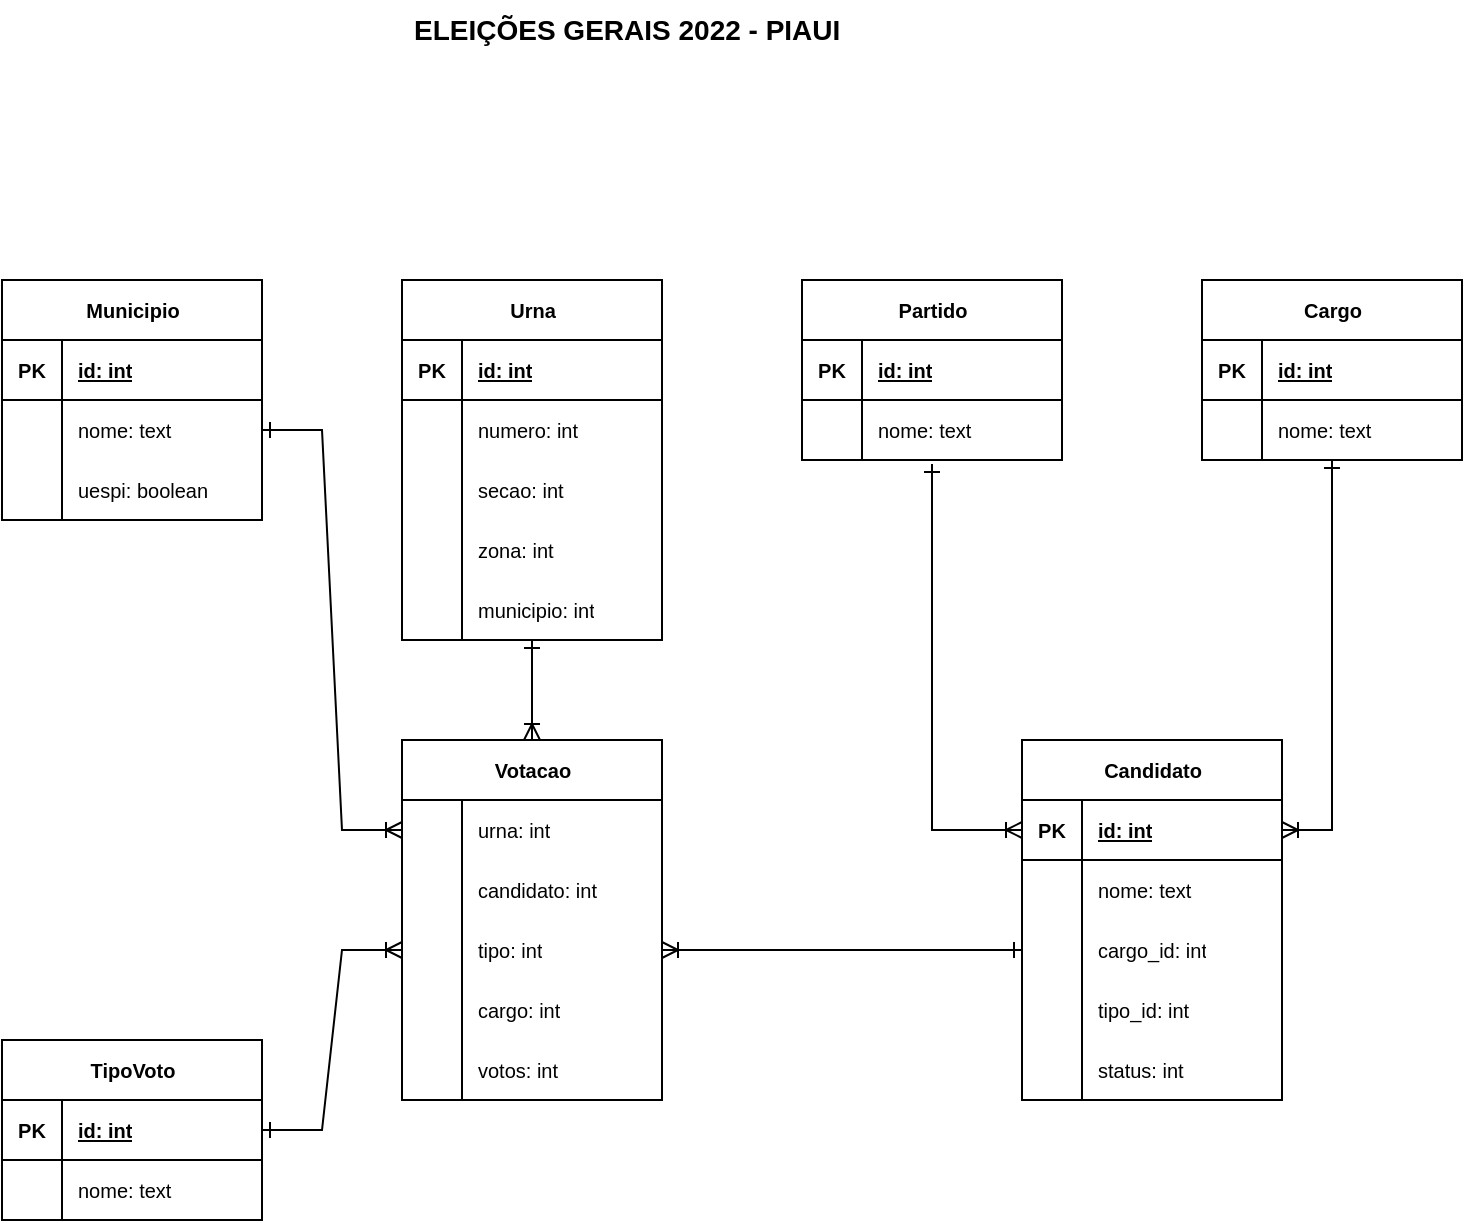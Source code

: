 <mxfile version="27.1.1">
  <diagram id="R2lEEEUBdFMjLlhIrx00" name="Page-1">
    <mxGraphModel dx="815" dy="437" grid="1" gridSize="10" guides="1" tooltips="1" connect="1" arrows="1" fold="1" page="1" pageScale="1" pageWidth="850" pageHeight="1100" math="0" shadow="0" extFonts="Permanent Marker^https://fonts.googleapis.com/css?family=Permanent+Marker">
      <root>
        <mxCell id="0" />
        <mxCell id="1" parent="0" />
        <mxCell id="AQKRHxxv-A2eePBHmz65-8" value="Municipio" style="shape=table;startSize=30;container=1;collapsible=1;childLayout=tableLayout;fixedRows=1;rowLines=0;fontStyle=1;align=center;resizeLast=1;html=1;fontSize=10;" parent="1" vertex="1">
          <mxGeometry x="80" y="200" width="130" height="120" as="geometry" />
        </mxCell>
        <mxCell id="AQKRHxxv-A2eePBHmz65-9" value="" style="shape=tableRow;horizontal=0;startSize=0;swimlaneHead=0;swimlaneBody=0;fillColor=none;collapsible=0;dropTarget=0;points=[[0,0.5],[1,0.5]];portConstraint=eastwest;top=0;left=0;right=0;bottom=1;fontSize=10;" parent="AQKRHxxv-A2eePBHmz65-8" vertex="1">
          <mxGeometry y="30" width="130" height="30" as="geometry" />
        </mxCell>
        <mxCell id="AQKRHxxv-A2eePBHmz65-10" value="PK" style="shape=partialRectangle;connectable=0;fillColor=none;top=0;left=0;bottom=0;right=0;fontStyle=1;overflow=hidden;whiteSpace=wrap;html=1;fontSize=10;" parent="AQKRHxxv-A2eePBHmz65-9" vertex="1">
          <mxGeometry width="30" height="30" as="geometry">
            <mxRectangle width="30" height="30" as="alternateBounds" />
          </mxGeometry>
        </mxCell>
        <mxCell id="AQKRHxxv-A2eePBHmz65-11" value="id: int" style="shape=partialRectangle;connectable=0;fillColor=none;top=0;left=0;bottom=0;right=0;align=left;spacingLeft=6;fontStyle=5;overflow=hidden;whiteSpace=wrap;html=1;fontSize=10;" parent="AQKRHxxv-A2eePBHmz65-9" vertex="1">
          <mxGeometry x="30" width="100" height="30" as="geometry">
            <mxRectangle width="100" height="30" as="alternateBounds" />
          </mxGeometry>
        </mxCell>
        <mxCell id="AQKRHxxv-A2eePBHmz65-12" value="" style="shape=tableRow;horizontal=0;startSize=0;swimlaneHead=0;swimlaneBody=0;fillColor=none;collapsible=0;dropTarget=0;points=[[0,0.5],[1,0.5]];portConstraint=eastwest;top=0;left=0;right=0;bottom=0;fontSize=10;" parent="AQKRHxxv-A2eePBHmz65-8" vertex="1">
          <mxGeometry y="60" width="130" height="30" as="geometry" />
        </mxCell>
        <mxCell id="AQKRHxxv-A2eePBHmz65-13" value="" style="shape=partialRectangle;connectable=0;fillColor=none;top=0;left=0;bottom=0;right=0;editable=1;overflow=hidden;whiteSpace=wrap;html=1;fontSize=10;" parent="AQKRHxxv-A2eePBHmz65-12" vertex="1">
          <mxGeometry width="30" height="30" as="geometry">
            <mxRectangle width="30" height="30" as="alternateBounds" />
          </mxGeometry>
        </mxCell>
        <mxCell id="AQKRHxxv-A2eePBHmz65-14" value="nome: text" style="shape=partialRectangle;connectable=0;fillColor=none;top=0;left=0;bottom=0;right=0;align=left;spacingLeft=6;overflow=hidden;whiteSpace=wrap;html=1;fontSize=10;" parent="AQKRHxxv-A2eePBHmz65-12" vertex="1">
          <mxGeometry x="30" width="100" height="30" as="geometry">
            <mxRectangle width="100" height="30" as="alternateBounds" />
          </mxGeometry>
        </mxCell>
        <mxCell id="AQKRHxxv-A2eePBHmz65-15" value="" style="shape=tableRow;horizontal=0;startSize=0;swimlaneHead=0;swimlaneBody=0;fillColor=none;collapsible=0;dropTarget=0;points=[[0,0.5],[1,0.5]];portConstraint=eastwest;top=0;left=0;right=0;bottom=0;fontSize=10;" parent="AQKRHxxv-A2eePBHmz65-8" vertex="1">
          <mxGeometry y="90" width="130" height="30" as="geometry" />
        </mxCell>
        <mxCell id="AQKRHxxv-A2eePBHmz65-16" value="" style="shape=partialRectangle;connectable=0;fillColor=none;top=0;left=0;bottom=0;right=0;editable=1;overflow=hidden;whiteSpace=wrap;html=1;fontSize=10;" parent="AQKRHxxv-A2eePBHmz65-15" vertex="1">
          <mxGeometry width="30" height="30" as="geometry">
            <mxRectangle width="30" height="30" as="alternateBounds" />
          </mxGeometry>
        </mxCell>
        <mxCell id="AQKRHxxv-A2eePBHmz65-17" value="uespi: boolean" style="shape=partialRectangle;connectable=0;fillColor=none;top=0;left=0;bottom=0;right=0;align=left;spacingLeft=6;overflow=hidden;whiteSpace=wrap;html=1;fontSize=10;" parent="AQKRHxxv-A2eePBHmz65-15" vertex="1">
          <mxGeometry x="30" width="100" height="30" as="geometry">
            <mxRectangle width="100" height="30" as="alternateBounds" />
          </mxGeometry>
        </mxCell>
        <mxCell id="AQKRHxxv-A2eePBHmz65-21" value="Partido" style="shape=table;startSize=30;container=1;collapsible=1;childLayout=tableLayout;fixedRows=1;rowLines=0;fontStyle=1;align=center;resizeLast=1;html=1;fontSize=10;" parent="1" vertex="1">
          <mxGeometry x="480" y="200" width="130" height="90" as="geometry" />
        </mxCell>
        <mxCell id="AQKRHxxv-A2eePBHmz65-22" value="" style="shape=tableRow;horizontal=0;startSize=0;swimlaneHead=0;swimlaneBody=0;fillColor=none;collapsible=0;dropTarget=0;points=[[0,0.5],[1,0.5]];portConstraint=eastwest;top=0;left=0;right=0;bottom=1;fontSize=10;" parent="AQKRHxxv-A2eePBHmz65-21" vertex="1">
          <mxGeometry y="30" width="130" height="30" as="geometry" />
        </mxCell>
        <mxCell id="AQKRHxxv-A2eePBHmz65-23" value="PK" style="shape=partialRectangle;connectable=0;fillColor=none;top=0;left=0;bottom=0;right=0;fontStyle=1;overflow=hidden;whiteSpace=wrap;html=1;fontSize=10;" parent="AQKRHxxv-A2eePBHmz65-22" vertex="1">
          <mxGeometry width="30" height="30" as="geometry">
            <mxRectangle width="30" height="30" as="alternateBounds" />
          </mxGeometry>
        </mxCell>
        <mxCell id="AQKRHxxv-A2eePBHmz65-24" value="id: int" style="shape=partialRectangle;connectable=0;fillColor=none;top=0;left=0;bottom=0;right=0;align=left;spacingLeft=6;fontStyle=5;overflow=hidden;whiteSpace=wrap;html=1;fontSize=10;" parent="AQKRHxxv-A2eePBHmz65-22" vertex="1">
          <mxGeometry x="30" width="100" height="30" as="geometry">
            <mxRectangle width="100" height="30" as="alternateBounds" />
          </mxGeometry>
        </mxCell>
        <mxCell id="AQKRHxxv-A2eePBHmz65-25" value="" style="shape=tableRow;horizontal=0;startSize=0;swimlaneHead=0;swimlaneBody=0;fillColor=none;collapsible=0;dropTarget=0;points=[[0,0.5],[1,0.5]];portConstraint=eastwest;top=0;left=0;right=0;bottom=0;fontSize=10;" parent="AQKRHxxv-A2eePBHmz65-21" vertex="1">
          <mxGeometry y="60" width="130" height="30" as="geometry" />
        </mxCell>
        <mxCell id="AQKRHxxv-A2eePBHmz65-26" value="" style="shape=partialRectangle;connectable=0;fillColor=none;top=0;left=0;bottom=0;right=0;editable=1;overflow=hidden;whiteSpace=wrap;html=1;fontSize=10;" parent="AQKRHxxv-A2eePBHmz65-25" vertex="1">
          <mxGeometry width="30" height="30" as="geometry">
            <mxRectangle width="30" height="30" as="alternateBounds" />
          </mxGeometry>
        </mxCell>
        <mxCell id="AQKRHxxv-A2eePBHmz65-27" value="nome: text" style="shape=partialRectangle;connectable=0;fillColor=none;top=0;left=0;bottom=0;right=0;align=left;spacingLeft=6;overflow=hidden;whiteSpace=wrap;html=1;fontSize=10;" parent="AQKRHxxv-A2eePBHmz65-25" vertex="1">
          <mxGeometry x="30" width="100" height="30" as="geometry">
            <mxRectangle width="100" height="30" as="alternateBounds" />
          </mxGeometry>
        </mxCell>
        <mxCell id="AQKRHxxv-A2eePBHmz65-93" style="edgeStyle=orthogonalEdgeStyle;rounded=0;orthogonalLoop=1;jettySize=auto;html=1;startArrow=ERone;startFill=0;endArrow=ERoneToMany;endFill=0;entryX=1;entryY=0.5;entryDx=0;entryDy=0;" parent="1" source="AQKRHxxv-A2eePBHmz65-31" target="AQKRHxxv-A2eePBHmz65-46" edge="1">
          <mxGeometry relative="1" as="geometry" />
        </mxCell>
        <mxCell id="AQKRHxxv-A2eePBHmz65-31" value="Cargo" style="shape=table;startSize=30;container=1;collapsible=1;childLayout=tableLayout;fixedRows=1;rowLines=0;fontStyle=1;align=center;resizeLast=1;html=1;fontSize=10;" parent="1" vertex="1">
          <mxGeometry x="680" y="200" width="130" height="90" as="geometry" />
        </mxCell>
        <mxCell id="AQKRHxxv-A2eePBHmz65-32" value="" style="shape=tableRow;horizontal=0;startSize=0;swimlaneHead=0;swimlaneBody=0;fillColor=none;collapsible=0;dropTarget=0;points=[[0,0.5],[1,0.5]];portConstraint=eastwest;top=0;left=0;right=0;bottom=1;fontSize=10;" parent="AQKRHxxv-A2eePBHmz65-31" vertex="1">
          <mxGeometry y="30" width="130" height="30" as="geometry" />
        </mxCell>
        <mxCell id="AQKRHxxv-A2eePBHmz65-33" value="PK" style="shape=partialRectangle;connectable=0;fillColor=none;top=0;left=0;bottom=0;right=0;fontStyle=1;overflow=hidden;whiteSpace=wrap;html=1;fontSize=10;" parent="AQKRHxxv-A2eePBHmz65-32" vertex="1">
          <mxGeometry width="30" height="30" as="geometry">
            <mxRectangle width="30" height="30" as="alternateBounds" />
          </mxGeometry>
        </mxCell>
        <mxCell id="AQKRHxxv-A2eePBHmz65-34" value="id: int" style="shape=partialRectangle;connectable=0;fillColor=none;top=0;left=0;bottom=0;right=0;align=left;spacingLeft=6;fontStyle=5;overflow=hidden;whiteSpace=wrap;html=1;fontSize=10;" parent="AQKRHxxv-A2eePBHmz65-32" vertex="1">
          <mxGeometry x="30" width="100" height="30" as="geometry">
            <mxRectangle width="100" height="30" as="alternateBounds" />
          </mxGeometry>
        </mxCell>
        <mxCell id="AQKRHxxv-A2eePBHmz65-35" value="" style="shape=tableRow;horizontal=0;startSize=0;swimlaneHead=0;swimlaneBody=0;fillColor=none;collapsible=0;dropTarget=0;points=[[0,0.5],[1,0.5]];portConstraint=eastwest;top=0;left=0;right=0;bottom=0;fontSize=10;" parent="AQKRHxxv-A2eePBHmz65-31" vertex="1">
          <mxGeometry y="60" width="130" height="30" as="geometry" />
        </mxCell>
        <mxCell id="AQKRHxxv-A2eePBHmz65-36" value="" style="shape=partialRectangle;connectable=0;fillColor=none;top=0;left=0;bottom=0;right=0;editable=1;overflow=hidden;whiteSpace=wrap;html=1;fontSize=10;" parent="AQKRHxxv-A2eePBHmz65-35" vertex="1">
          <mxGeometry width="30" height="30" as="geometry">
            <mxRectangle width="30" height="30" as="alternateBounds" />
          </mxGeometry>
        </mxCell>
        <mxCell id="AQKRHxxv-A2eePBHmz65-37" value="nome: text" style="shape=partialRectangle;connectable=0;fillColor=none;top=0;left=0;bottom=0;right=0;align=left;spacingLeft=6;overflow=hidden;whiteSpace=wrap;html=1;fontSize=10;" parent="AQKRHxxv-A2eePBHmz65-35" vertex="1">
          <mxGeometry x="30" width="100" height="30" as="geometry">
            <mxRectangle width="100" height="30" as="alternateBounds" />
          </mxGeometry>
        </mxCell>
        <mxCell id="AQKRHxxv-A2eePBHmz65-38" value="TipoVoto" style="shape=table;startSize=30;container=1;collapsible=1;childLayout=tableLayout;fixedRows=1;rowLines=0;fontStyle=1;align=center;resizeLast=1;html=1;fontSize=10;" parent="1" vertex="1">
          <mxGeometry x="80" y="580" width="130" height="90" as="geometry" />
        </mxCell>
        <mxCell id="AQKRHxxv-A2eePBHmz65-39" value="" style="shape=tableRow;horizontal=0;startSize=0;swimlaneHead=0;swimlaneBody=0;fillColor=none;collapsible=0;dropTarget=0;points=[[0,0.5],[1,0.5]];portConstraint=eastwest;top=0;left=0;right=0;bottom=1;fontSize=10;" parent="AQKRHxxv-A2eePBHmz65-38" vertex="1">
          <mxGeometry y="30" width="130" height="30" as="geometry" />
        </mxCell>
        <mxCell id="AQKRHxxv-A2eePBHmz65-40" value="PK" style="shape=partialRectangle;connectable=0;fillColor=none;top=0;left=0;bottom=0;right=0;fontStyle=1;overflow=hidden;whiteSpace=wrap;html=1;fontSize=10;" parent="AQKRHxxv-A2eePBHmz65-39" vertex="1">
          <mxGeometry width="30" height="30" as="geometry">
            <mxRectangle width="30" height="30" as="alternateBounds" />
          </mxGeometry>
        </mxCell>
        <mxCell id="AQKRHxxv-A2eePBHmz65-41" value="id: int" style="shape=partialRectangle;connectable=0;fillColor=none;top=0;left=0;bottom=0;right=0;align=left;spacingLeft=6;fontStyle=5;overflow=hidden;whiteSpace=wrap;html=1;fontSize=10;" parent="AQKRHxxv-A2eePBHmz65-39" vertex="1">
          <mxGeometry x="30" width="100" height="30" as="geometry">
            <mxRectangle width="100" height="30" as="alternateBounds" />
          </mxGeometry>
        </mxCell>
        <mxCell id="AQKRHxxv-A2eePBHmz65-42" value="" style="shape=tableRow;horizontal=0;startSize=0;swimlaneHead=0;swimlaneBody=0;fillColor=none;collapsible=0;dropTarget=0;points=[[0,0.5],[1,0.5]];portConstraint=eastwest;top=0;left=0;right=0;bottom=0;fontSize=10;" parent="AQKRHxxv-A2eePBHmz65-38" vertex="1">
          <mxGeometry y="60" width="130" height="30" as="geometry" />
        </mxCell>
        <mxCell id="AQKRHxxv-A2eePBHmz65-43" value="" style="shape=partialRectangle;connectable=0;fillColor=none;top=0;left=0;bottom=0;right=0;editable=1;overflow=hidden;whiteSpace=wrap;html=1;fontSize=10;" parent="AQKRHxxv-A2eePBHmz65-42" vertex="1">
          <mxGeometry width="30" height="30" as="geometry">
            <mxRectangle width="30" height="30" as="alternateBounds" />
          </mxGeometry>
        </mxCell>
        <mxCell id="AQKRHxxv-A2eePBHmz65-44" value="nome: text" style="shape=partialRectangle;connectable=0;fillColor=none;top=0;left=0;bottom=0;right=0;align=left;spacingLeft=6;overflow=hidden;whiteSpace=wrap;html=1;fontSize=10;" parent="AQKRHxxv-A2eePBHmz65-42" vertex="1">
          <mxGeometry x="30" width="100" height="30" as="geometry">
            <mxRectangle width="100" height="30" as="alternateBounds" />
          </mxGeometry>
        </mxCell>
        <mxCell id="AQKRHxxv-A2eePBHmz65-45" value="Candidato" style="shape=table;startSize=30;container=1;collapsible=1;childLayout=tableLayout;fixedRows=1;rowLines=0;fontStyle=1;align=center;resizeLast=1;html=1;fontSize=10;" parent="1" vertex="1">
          <mxGeometry x="590" y="430" width="130" height="180" as="geometry" />
        </mxCell>
        <mxCell id="AQKRHxxv-A2eePBHmz65-46" value="" style="shape=tableRow;horizontal=0;startSize=0;swimlaneHead=0;swimlaneBody=0;fillColor=none;collapsible=0;dropTarget=0;points=[[0,0.5],[1,0.5]];portConstraint=eastwest;top=0;left=0;right=0;bottom=1;fontSize=10;" parent="AQKRHxxv-A2eePBHmz65-45" vertex="1">
          <mxGeometry y="30" width="130" height="30" as="geometry" />
        </mxCell>
        <mxCell id="AQKRHxxv-A2eePBHmz65-47" value="PK" style="shape=partialRectangle;connectable=0;fillColor=none;top=0;left=0;bottom=0;right=0;fontStyle=1;overflow=hidden;whiteSpace=wrap;html=1;fontSize=10;" parent="AQKRHxxv-A2eePBHmz65-46" vertex="1">
          <mxGeometry width="30" height="30" as="geometry">
            <mxRectangle width="30" height="30" as="alternateBounds" />
          </mxGeometry>
        </mxCell>
        <mxCell id="AQKRHxxv-A2eePBHmz65-48" value="id: int" style="shape=partialRectangle;connectable=0;fillColor=none;top=0;left=0;bottom=0;right=0;align=left;spacingLeft=6;fontStyle=5;overflow=hidden;whiteSpace=wrap;html=1;fontSize=10;" parent="AQKRHxxv-A2eePBHmz65-46" vertex="1">
          <mxGeometry x="30" width="100" height="30" as="geometry">
            <mxRectangle width="100" height="30" as="alternateBounds" />
          </mxGeometry>
        </mxCell>
        <mxCell id="AQKRHxxv-A2eePBHmz65-49" value="" style="shape=tableRow;horizontal=0;startSize=0;swimlaneHead=0;swimlaneBody=0;fillColor=none;collapsible=0;dropTarget=0;points=[[0,0.5],[1,0.5]];portConstraint=eastwest;top=0;left=0;right=0;bottom=0;fontSize=10;" parent="AQKRHxxv-A2eePBHmz65-45" vertex="1">
          <mxGeometry y="60" width="130" height="30" as="geometry" />
        </mxCell>
        <mxCell id="AQKRHxxv-A2eePBHmz65-50" value="" style="shape=partialRectangle;connectable=0;fillColor=none;top=0;left=0;bottom=0;right=0;editable=1;overflow=hidden;whiteSpace=wrap;html=1;fontSize=10;" parent="AQKRHxxv-A2eePBHmz65-49" vertex="1">
          <mxGeometry width="30" height="30" as="geometry">
            <mxRectangle width="30" height="30" as="alternateBounds" />
          </mxGeometry>
        </mxCell>
        <mxCell id="AQKRHxxv-A2eePBHmz65-51" value="nome: text" style="shape=partialRectangle;connectable=0;fillColor=none;top=0;left=0;bottom=0;right=0;align=left;spacingLeft=6;overflow=hidden;whiteSpace=wrap;html=1;fontSize=10;" parent="AQKRHxxv-A2eePBHmz65-49" vertex="1">
          <mxGeometry x="30" width="100" height="30" as="geometry">
            <mxRectangle width="100" height="30" as="alternateBounds" />
          </mxGeometry>
        </mxCell>
        <mxCell id="AQKRHxxv-A2eePBHmz65-52" value="" style="shape=tableRow;horizontal=0;startSize=0;swimlaneHead=0;swimlaneBody=0;fillColor=none;collapsible=0;dropTarget=0;points=[[0,0.5],[1,0.5]];portConstraint=eastwest;top=0;left=0;right=0;bottom=0;fontSize=10;" parent="AQKRHxxv-A2eePBHmz65-45" vertex="1">
          <mxGeometry y="90" width="130" height="30" as="geometry" />
        </mxCell>
        <mxCell id="AQKRHxxv-A2eePBHmz65-53" value="" style="shape=partialRectangle;connectable=0;fillColor=none;top=0;left=0;bottom=0;right=0;editable=1;overflow=hidden;whiteSpace=wrap;html=1;fontSize=10;" parent="AQKRHxxv-A2eePBHmz65-52" vertex="1">
          <mxGeometry width="30" height="30" as="geometry">
            <mxRectangle width="30" height="30" as="alternateBounds" />
          </mxGeometry>
        </mxCell>
        <mxCell id="AQKRHxxv-A2eePBHmz65-54" value="cargo_id: int" style="shape=partialRectangle;connectable=0;fillColor=none;top=0;left=0;bottom=0;right=0;align=left;spacingLeft=6;overflow=hidden;whiteSpace=wrap;html=1;fontSize=10;" parent="AQKRHxxv-A2eePBHmz65-52" vertex="1">
          <mxGeometry x="30" width="100" height="30" as="geometry">
            <mxRectangle width="100" height="30" as="alternateBounds" />
          </mxGeometry>
        </mxCell>
        <mxCell id="AQKRHxxv-A2eePBHmz65-55" value="" style="shape=tableRow;horizontal=0;startSize=0;swimlaneHead=0;swimlaneBody=0;fillColor=none;collapsible=0;dropTarget=0;points=[[0,0.5],[1,0.5]];portConstraint=eastwest;top=0;left=0;right=0;bottom=0;fontSize=10;" parent="AQKRHxxv-A2eePBHmz65-45" vertex="1">
          <mxGeometry y="120" width="130" height="30" as="geometry" />
        </mxCell>
        <mxCell id="AQKRHxxv-A2eePBHmz65-56" value="" style="shape=partialRectangle;connectable=0;fillColor=none;top=0;left=0;bottom=0;right=0;editable=1;overflow=hidden;whiteSpace=wrap;html=1;fontSize=10;" parent="AQKRHxxv-A2eePBHmz65-55" vertex="1">
          <mxGeometry width="30" height="30" as="geometry">
            <mxRectangle width="30" height="30" as="alternateBounds" />
          </mxGeometry>
        </mxCell>
        <mxCell id="AQKRHxxv-A2eePBHmz65-57" value="tipo_id: int" style="shape=partialRectangle;connectable=0;fillColor=none;top=0;left=0;bottom=0;right=0;align=left;spacingLeft=6;overflow=hidden;whiteSpace=wrap;html=1;fontSize=10;" parent="AQKRHxxv-A2eePBHmz65-55" vertex="1">
          <mxGeometry x="30" width="100" height="30" as="geometry">
            <mxRectangle width="100" height="30" as="alternateBounds" />
          </mxGeometry>
        </mxCell>
        <mxCell id="AQKRHxxv-A2eePBHmz65-58" value="" style="shape=tableRow;horizontal=0;startSize=0;swimlaneHead=0;swimlaneBody=0;fillColor=none;collapsible=0;dropTarget=0;points=[[0,0.5],[1,0.5]];portConstraint=eastwest;top=0;left=0;right=0;bottom=0;fontSize=10;" parent="AQKRHxxv-A2eePBHmz65-45" vertex="1">
          <mxGeometry y="150" width="130" height="30" as="geometry" />
        </mxCell>
        <mxCell id="AQKRHxxv-A2eePBHmz65-59" value="" style="shape=partialRectangle;connectable=0;fillColor=none;top=0;left=0;bottom=0;right=0;editable=1;overflow=hidden;whiteSpace=wrap;html=1;fontSize=10;" parent="AQKRHxxv-A2eePBHmz65-58" vertex="1">
          <mxGeometry width="30" height="30" as="geometry">
            <mxRectangle width="30" height="30" as="alternateBounds" />
          </mxGeometry>
        </mxCell>
        <mxCell id="AQKRHxxv-A2eePBHmz65-60" value="status: int" style="shape=partialRectangle;connectable=0;fillColor=none;top=0;left=0;bottom=0;right=0;align=left;spacingLeft=6;overflow=hidden;whiteSpace=wrap;html=1;fontSize=10;" parent="AQKRHxxv-A2eePBHmz65-58" vertex="1">
          <mxGeometry x="30" width="100" height="30" as="geometry">
            <mxRectangle width="100" height="30" as="alternateBounds" />
          </mxGeometry>
        </mxCell>
        <mxCell id="AQKRHxxv-A2eePBHmz65-61" value="Votacao" style="shape=table;startSize=30;container=1;collapsible=1;childLayout=tableLayout;fixedRows=1;rowLines=0;fontStyle=1;align=center;resizeLast=1;html=1;fontSize=10;" parent="1" vertex="1">
          <mxGeometry x="280" y="430" width="130" height="180" as="geometry" />
        </mxCell>
        <mxCell id="AQKRHxxv-A2eePBHmz65-74" value="" style="shape=tableRow;horizontal=0;startSize=0;swimlaneHead=0;swimlaneBody=0;fillColor=none;collapsible=0;dropTarget=0;points=[[0,0.5],[1,0.5]];portConstraint=eastwest;top=0;left=0;right=0;bottom=0;fontSize=10;" parent="AQKRHxxv-A2eePBHmz65-61" vertex="1">
          <mxGeometry y="30" width="130" height="30" as="geometry" />
        </mxCell>
        <mxCell id="AQKRHxxv-A2eePBHmz65-75" value="" style="shape=partialRectangle;connectable=0;fillColor=none;top=0;left=0;bottom=0;right=0;editable=1;overflow=hidden;whiteSpace=wrap;html=1;fontSize=10;" parent="AQKRHxxv-A2eePBHmz65-74" vertex="1">
          <mxGeometry width="30" height="30" as="geometry">
            <mxRectangle width="30" height="30" as="alternateBounds" />
          </mxGeometry>
        </mxCell>
        <mxCell id="AQKRHxxv-A2eePBHmz65-76" value="urna: int" style="shape=partialRectangle;connectable=0;fillColor=none;top=0;left=0;bottom=0;right=0;align=left;spacingLeft=6;overflow=hidden;whiteSpace=wrap;html=1;fontSize=10;" parent="AQKRHxxv-A2eePBHmz65-74" vertex="1">
          <mxGeometry x="30" width="100" height="30" as="geometry">
            <mxRectangle width="100" height="30" as="alternateBounds" />
          </mxGeometry>
        </mxCell>
        <mxCell id="AQKRHxxv-A2eePBHmz65-77" value="" style="shape=tableRow;horizontal=0;startSize=0;swimlaneHead=0;swimlaneBody=0;fillColor=none;collapsible=0;dropTarget=0;points=[[0,0.5],[1,0.5]];portConstraint=eastwest;top=0;left=0;right=0;bottom=0;fontSize=10;" parent="AQKRHxxv-A2eePBHmz65-61" vertex="1">
          <mxGeometry y="60" width="130" height="30" as="geometry" />
        </mxCell>
        <mxCell id="AQKRHxxv-A2eePBHmz65-78" value="" style="shape=partialRectangle;connectable=0;fillColor=none;top=0;left=0;bottom=0;right=0;editable=1;overflow=hidden;whiteSpace=wrap;html=1;fontSize=10;" parent="AQKRHxxv-A2eePBHmz65-77" vertex="1">
          <mxGeometry width="30" height="30" as="geometry">
            <mxRectangle width="30" height="30" as="alternateBounds" />
          </mxGeometry>
        </mxCell>
        <mxCell id="AQKRHxxv-A2eePBHmz65-79" value="candidato: int" style="shape=partialRectangle;connectable=0;fillColor=none;top=0;left=0;bottom=0;right=0;align=left;spacingLeft=6;overflow=hidden;whiteSpace=wrap;html=1;fontSize=10;" parent="AQKRHxxv-A2eePBHmz65-77" vertex="1">
          <mxGeometry x="30" width="100" height="30" as="geometry">
            <mxRectangle width="100" height="30" as="alternateBounds" />
          </mxGeometry>
        </mxCell>
        <mxCell id="AQKRHxxv-A2eePBHmz65-80" value="" style="shape=tableRow;horizontal=0;startSize=0;swimlaneHead=0;swimlaneBody=0;fillColor=none;collapsible=0;dropTarget=0;points=[[0,0.5],[1,0.5]];portConstraint=eastwest;top=0;left=0;right=0;bottom=0;fontSize=10;" parent="AQKRHxxv-A2eePBHmz65-61" vertex="1">
          <mxGeometry y="90" width="130" height="30" as="geometry" />
        </mxCell>
        <mxCell id="AQKRHxxv-A2eePBHmz65-81" value="" style="shape=partialRectangle;connectable=0;fillColor=none;top=0;left=0;bottom=0;right=0;editable=1;overflow=hidden;whiteSpace=wrap;html=1;fontSize=10;" parent="AQKRHxxv-A2eePBHmz65-80" vertex="1">
          <mxGeometry width="30" height="30" as="geometry">
            <mxRectangle width="30" height="30" as="alternateBounds" />
          </mxGeometry>
        </mxCell>
        <mxCell id="AQKRHxxv-A2eePBHmz65-82" value="tipo: int" style="shape=partialRectangle;connectable=0;fillColor=none;top=0;left=0;bottom=0;right=0;align=left;spacingLeft=6;overflow=hidden;whiteSpace=wrap;html=1;fontSize=10;" parent="AQKRHxxv-A2eePBHmz65-80" vertex="1">
          <mxGeometry x="30" width="100" height="30" as="geometry">
            <mxRectangle width="100" height="30" as="alternateBounds" />
          </mxGeometry>
        </mxCell>
        <mxCell id="AQKRHxxv-A2eePBHmz65-83" value="" style="shape=tableRow;horizontal=0;startSize=0;swimlaneHead=0;swimlaneBody=0;fillColor=none;collapsible=0;dropTarget=0;points=[[0,0.5],[1,0.5]];portConstraint=eastwest;top=0;left=0;right=0;bottom=0;fontSize=10;" parent="AQKRHxxv-A2eePBHmz65-61" vertex="1">
          <mxGeometry y="120" width="130" height="30" as="geometry" />
        </mxCell>
        <mxCell id="AQKRHxxv-A2eePBHmz65-84" value="" style="shape=partialRectangle;connectable=0;fillColor=none;top=0;left=0;bottom=0;right=0;editable=1;overflow=hidden;whiteSpace=wrap;html=1;fontSize=10;" parent="AQKRHxxv-A2eePBHmz65-83" vertex="1">
          <mxGeometry width="30" height="30" as="geometry">
            <mxRectangle width="30" height="30" as="alternateBounds" />
          </mxGeometry>
        </mxCell>
        <mxCell id="AQKRHxxv-A2eePBHmz65-85" value="cargo: int" style="shape=partialRectangle;connectable=0;fillColor=none;top=0;left=0;bottom=0;right=0;align=left;spacingLeft=6;overflow=hidden;whiteSpace=wrap;html=1;fontSize=10;" parent="AQKRHxxv-A2eePBHmz65-83" vertex="1">
          <mxGeometry x="30" width="100" height="30" as="geometry">
            <mxRectangle width="100" height="30" as="alternateBounds" />
          </mxGeometry>
        </mxCell>
        <mxCell id="AQKRHxxv-A2eePBHmz65-86" value="" style="shape=tableRow;horizontal=0;startSize=0;swimlaneHead=0;swimlaneBody=0;fillColor=none;collapsible=0;dropTarget=0;points=[[0,0.5],[1,0.5]];portConstraint=eastwest;top=0;left=0;right=0;bottom=0;fontSize=10;" parent="AQKRHxxv-A2eePBHmz65-61" vertex="1">
          <mxGeometry y="150" width="130" height="30" as="geometry" />
        </mxCell>
        <mxCell id="AQKRHxxv-A2eePBHmz65-87" value="" style="shape=partialRectangle;connectable=0;fillColor=none;top=0;left=0;bottom=0;right=0;editable=1;overflow=hidden;whiteSpace=wrap;html=1;fontSize=10;" parent="AQKRHxxv-A2eePBHmz65-86" vertex="1">
          <mxGeometry width="30" height="30" as="geometry">
            <mxRectangle width="30" height="30" as="alternateBounds" />
          </mxGeometry>
        </mxCell>
        <mxCell id="AQKRHxxv-A2eePBHmz65-88" value="votos: int" style="shape=partialRectangle;connectable=0;fillColor=none;top=0;left=0;bottom=0;right=0;align=left;spacingLeft=6;overflow=hidden;whiteSpace=wrap;html=1;fontSize=10;" parent="AQKRHxxv-A2eePBHmz65-86" vertex="1">
          <mxGeometry x="30" width="100" height="30" as="geometry">
            <mxRectangle width="100" height="30" as="alternateBounds" />
          </mxGeometry>
        </mxCell>
        <mxCell id="AQKRHxxv-A2eePBHmz65-94" style="edgeStyle=orthogonalEdgeStyle;rounded=0;orthogonalLoop=1;jettySize=auto;html=1;startArrow=ERone;startFill=0;endArrow=ERoneToMany;endFill=0;entryX=0;entryY=0.5;entryDx=0;entryDy=0;exitX=0.5;exitY=1.067;exitDx=0;exitDy=0;exitPerimeter=0;" parent="1" source="AQKRHxxv-A2eePBHmz65-25" target="AQKRHxxv-A2eePBHmz65-46" edge="1">
          <mxGeometry relative="1" as="geometry">
            <mxPoint x="562.5" y="310" as="sourcePoint" />
            <mxPoint x="527.5" y="525" as="targetPoint" />
            <Array as="points">
              <mxPoint x="545" y="475" />
            </Array>
          </mxGeometry>
        </mxCell>
        <mxCell id="AQKRHxxv-A2eePBHmz65-95" value="" style="edgeStyle=entityRelationEdgeStyle;fontSize=12;html=1;endArrow=ERoneToMany;rounded=0;exitX=1;exitY=0.5;exitDx=0;exitDy=0;entryX=0;entryY=0.5;entryDx=0;entryDy=0;startArrow=ERone;startFill=0;" parent="1" source="AQKRHxxv-A2eePBHmz65-12" edge="1">
          <mxGeometry width="100" height="100" relative="1" as="geometry">
            <mxPoint x="210" y="275" as="sourcePoint" />
            <mxPoint x="280" y="475" as="targetPoint" />
            <Array as="points">
              <mxPoint x="210" y="470" />
            </Array>
          </mxGeometry>
        </mxCell>
        <mxCell id="AQKRHxxv-A2eePBHmz65-96" value="" style="edgeStyle=entityRelationEdgeStyle;fontSize=12;html=1;endArrow=ERoneToMany;rounded=0;exitX=1;exitY=0.5;exitDx=0;exitDy=0;entryX=0;entryY=0.5;entryDx=0;entryDy=0;startArrow=ERone;startFill=0;" parent="1" source="AQKRHxxv-A2eePBHmz65-39" target="AQKRHxxv-A2eePBHmz65-80" edge="1">
          <mxGeometry width="100" height="100" relative="1" as="geometry">
            <mxPoint x="160" y="480" as="sourcePoint" />
            <mxPoint x="245" y="610" as="targetPoint" />
            <Array as="points">
              <mxPoint x="160" y="675" />
            </Array>
          </mxGeometry>
        </mxCell>
        <mxCell id="AQKRHxxv-A2eePBHmz65-97" style="edgeStyle=orthogonalEdgeStyle;rounded=0;orthogonalLoop=1;jettySize=auto;html=1;startArrow=ERone;startFill=0;endArrow=ERoneToMany;endFill=0;exitX=0;exitY=0.5;exitDx=0;exitDy=0;entryX=1;entryY=0.5;entryDx=0;entryDy=0;" parent="1" source="AQKRHxxv-A2eePBHmz65-52" target="AQKRHxxv-A2eePBHmz65-80" edge="1">
          <mxGeometry relative="1" as="geometry">
            <mxPoint x="480" y="529.99" as="sourcePoint" />
            <mxPoint x="425" y="570" as="targetPoint" />
            <Array as="points">
              <mxPoint x="560" y="535" />
              <mxPoint x="560" y="535" />
            </Array>
          </mxGeometry>
        </mxCell>
        <mxCell id="AQKRHxxv-A2eePBHmz65-98" value="&lt;b&gt;&lt;font style=&quot;font-size: 14px;&quot;&gt;ELEIÇÕES GERAIS 2022 - PIAUI&lt;/font&gt;&lt;/b&gt;" style="text;strokeColor=none;fillColor=none;spacingLeft=4;spacingRight=4;overflow=hidden;rotatable=0;points=[[0,0.5],[1,0.5]];portConstraint=eastwest;fontSize=12;whiteSpace=wrap;html=1;" parent="1" vertex="1">
          <mxGeometry x="280" y="60" width="290" height="30" as="geometry" />
        </mxCell>
        <mxCell id="gusC91iKbZrwZs4kFyfm-27" style="edgeStyle=orthogonalEdgeStyle;rounded=0;orthogonalLoop=1;jettySize=auto;html=1;entryX=0.5;entryY=0;entryDx=0;entryDy=0;endArrow=ERoneToMany;endFill=0;startArrow=ERone;startFill=0;" edge="1" parent="1" source="gusC91iKbZrwZs4kFyfm-11" target="AQKRHxxv-A2eePBHmz65-61">
          <mxGeometry relative="1" as="geometry" />
        </mxCell>
        <mxCell id="gusC91iKbZrwZs4kFyfm-11" value="Urna" style="shape=table;startSize=30;container=1;collapsible=1;childLayout=tableLayout;fixedRows=1;rowLines=0;fontStyle=1;align=center;resizeLast=1;html=1;fontSize=10;" vertex="1" parent="1">
          <mxGeometry x="280" y="200" width="130" height="180" as="geometry" />
        </mxCell>
        <mxCell id="gusC91iKbZrwZs4kFyfm-12" value="" style="shape=tableRow;horizontal=0;startSize=0;swimlaneHead=0;swimlaneBody=0;fillColor=none;collapsible=0;dropTarget=0;points=[[0,0.5],[1,0.5]];portConstraint=eastwest;top=0;left=0;right=0;bottom=1;fontSize=10;" vertex="1" parent="gusC91iKbZrwZs4kFyfm-11">
          <mxGeometry y="30" width="130" height="30" as="geometry" />
        </mxCell>
        <mxCell id="gusC91iKbZrwZs4kFyfm-13" value="PK" style="shape=partialRectangle;connectable=0;fillColor=none;top=0;left=0;bottom=0;right=0;fontStyle=1;overflow=hidden;whiteSpace=wrap;html=1;fontSize=10;" vertex="1" parent="gusC91iKbZrwZs4kFyfm-12">
          <mxGeometry width="30" height="30" as="geometry">
            <mxRectangle width="30" height="30" as="alternateBounds" />
          </mxGeometry>
        </mxCell>
        <mxCell id="gusC91iKbZrwZs4kFyfm-14" value="id: int" style="shape=partialRectangle;connectable=0;fillColor=none;top=0;left=0;bottom=0;right=0;align=left;spacingLeft=6;fontStyle=5;overflow=hidden;whiteSpace=wrap;html=1;fontSize=10;" vertex="1" parent="gusC91iKbZrwZs4kFyfm-12">
          <mxGeometry x="30" width="100" height="30" as="geometry">
            <mxRectangle width="100" height="30" as="alternateBounds" />
          </mxGeometry>
        </mxCell>
        <mxCell id="gusC91iKbZrwZs4kFyfm-15" value="" style="shape=tableRow;horizontal=0;startSize=0;swimlaneHead=0;swimlaneBody=0;fillColor=none;collapsible=0;dropTarget=0;points=[[0,0.5],[1,0.5]];portConstraint=eastwest;top=0;left=0;right=0;bottom=0;fontSize=10;" vertex="1" parent="gusC91iKbZrwZs4kFyfm-11">
          <mxGeometry y="60" width="130" height="30" as="geometry" />
        </mxCell>
        <mxCell id="gusC91iKbZrwZs4kFyfm-16" value="" style="shape=partialRectangle;connectable=0;fillColor=none;top=0;left=0;bottom=0;right=0;editable=1;overflow=hidden;whiteSpace=wrap;html=1;fontSize=10;" vertex="1" parent="gusC91iKbZrwZs4kFyfm-15">
          <mxGeometry width="30" height="30" as="geometry">
            <mxRectangle width="30" height="30" as="alternateBounds" />
          </mxGeometry>
        </mxCell>
        <mxCell id="gusC91iKbZrwZs4kFyfm-17" value="numero: int" style="shape=partialRectangle;connectable=0;fillColor=none;top=0;left=0;bottom=0;right=0;align=left;spacingLeft=6;overflow=hidden;whiteSpace=wrap;html=1;fontSize=10;" vertex="1" parent="gusC91iKbZrwZs4kFyfm-15">
          <mxGeometry x="30" width="100" height="30" as="geometry">
            <mxRectangle width="100" height="30" as="alternateBounds" />
          </mxGeometry>
        </mxCell>
        <mxCell id="gusC91iKbZrwZs4kFyfm-18" value="" style="shape=tableRow;horizontal=0;startSize=0;swimlaneHead=0;swimlaneBody=0;fillColor=none;collapsible=0;dropTarget=0;points=[[0,0.5],[1,0.5]];portConstraint=eastwest;top=0;left=0;right=0;bottom=0;fontSize=10;" vertex="1" parent="gusC91iKbZrwZs4kFyfm-11">
          <mxGeometry y="90" width="130" height="30" as="geometry" />
        </mxCell>
        <mxCell id="gusC91iKbZrwZs4kFyfm-19" value="" style="shape=partialRectangle;connectable=0;fillColor=none;top=0;left=0;bottom=0;right=0;editable=1;overflow=hidden;whiteSpace=wrap;html=1;fontSize=10;" vertex="1" parent="gusC91iKbZrwZs4kFyfm-18">
          <mxGeometry width="30" height="30" as="geometry">
            <mxRectangle width="30" height="30" as="alternateBounds" />
          </mxGeometry>
        </mxCell>
        <mxCell id="gusC91iKbZrwZs4kFyfm-20" value="secao: int" style="shape=partialRectangle;connectable=0;fillColor=none;top=0;left=0;bottom=0;right=0;align=left;spacingLeft=6;overflow=hidden;whiteSpace=wrap;html=1;fontSize=10;" vertex="1" parent="gusC91iKbZrwZs4kFyfm-18">
          <mxGeometry x="30" width="100" height="30" as="geometry">
            <mxRectangle width="100" height="30" as="alternateBounds" />
          </mxGeometry>
        </mxCell>
        <mxCell id="gusC91iKbZrwZs4kFyfm-21" value="" style="shape=tableRow;horizontal=0;startSize=0;swimlaneHead=0;swimlaneBody=0;fillColor=none;collapsible=0;dropTarget=0;points=[[0,0.5],[1,0.5]];portConstraint=eastwest;top=0;left=0;right=0;bottom=0;fontSize=10;" vertex="1" parent="gusC91iKbZrwZs4kFyfm-11">
          <mxGeometry y="120" width="130" height="30" as="geometry" />
        </mxCell>
        <mxCell id="gusC91iKbZrwZs4kFyfm-22" value="" style="shape=partialRectangle;connectable=0;fillColor=none;top=0;left=0;bottom=0;right=0;editable=1;overflow=hidden;whiteSpace=wrap;html=1;fontSize=10;" vertex="1" parent="gusC91iKbZrwZs4kFyfm-21">
          <mxGeometry width="30" height="30" as="geometry">
            <mxRectangle width="30" height="30" as="alternateBounds" />
          </mxGeometry>
        </mxCell>
        <mxCell id="gusC91iKbZrwZs4kFyfm-23" value="zona: int" style="shape=partialRectangle;connectable=0;fillColor=none;top=0;left=0;bottom=0;right=0;align=left;spacingLeft=6;overflow=hidden;whiteSpace=wrap;html=1;fontSize=10;" vertex="1" parent="gusC91iKbZrwZs4kFyfm-21">
          <mxGeometry x="30" width="100" height="30" as="geometry">
            <mxRectangle width="100" height="30" as="alternateBounds" />
          </mxGeometry>
        </mxCell>
        <mxCell id="gusC91iKbZrwZs4kFyfm-24" value="" style="shape=tableRow;horizontal=0;startSize=0;swimlaneHead=0;swimlaneBody=0;fillColor=none;collapsible=0;dropTarget=0;points=[[0,0.5],[1,0.5]];portConstraint=eastwest;top=0;left=0;right=0;bottom=0;fontSize=10;" vertex="1" parent="gusC91iKbZrwZs4kFyfm-11">
          <mxGeometry y="150" width="130" height="30" as="geometry" />
        </mxCell>
        <mxCell id="gusC91iKbZrwZs4kFyfm-25" value="" style="shape=partialRectangle;connectable=0;fillColor=none;top=0;left=0;bottom=0;right=0;editable=1;overflow=hidden;whiteSpace=wrap;html=1;fontSize=10;" vertex="1" parent="gusC91iKbZrwZs4kFyfm-24">
          <mxGeometry width="30" height="30" as="geometry">
            <mxRectangle width="30" height="30" as="alternateBounds" />
          </mxGeometry>
        </mxCell>
        <mxCell id="gusC91iKbZrwZs4kFyfm-26" value="municipio: int" style="shape=partialRectangle;connectable=0;fillColor=none;top=0;left=0;bottom=0;right=0;align=left;spacingLeft=6;overflow=hidden;whiteSpace=wrap;html=1;fontSize=10;" vertex="1" parent="gusC91iKbZrwZs4kFyfm-24">
          <mxGeometry x="30" width="100" height="30" as="geometry">
            <mxRectangle width="100" height="30" as="alternateBounds" />
          </mxGeometry>
        </mxCell>
      </root>
    </mxGraphModel>
  </diagram>
</mxfile>
